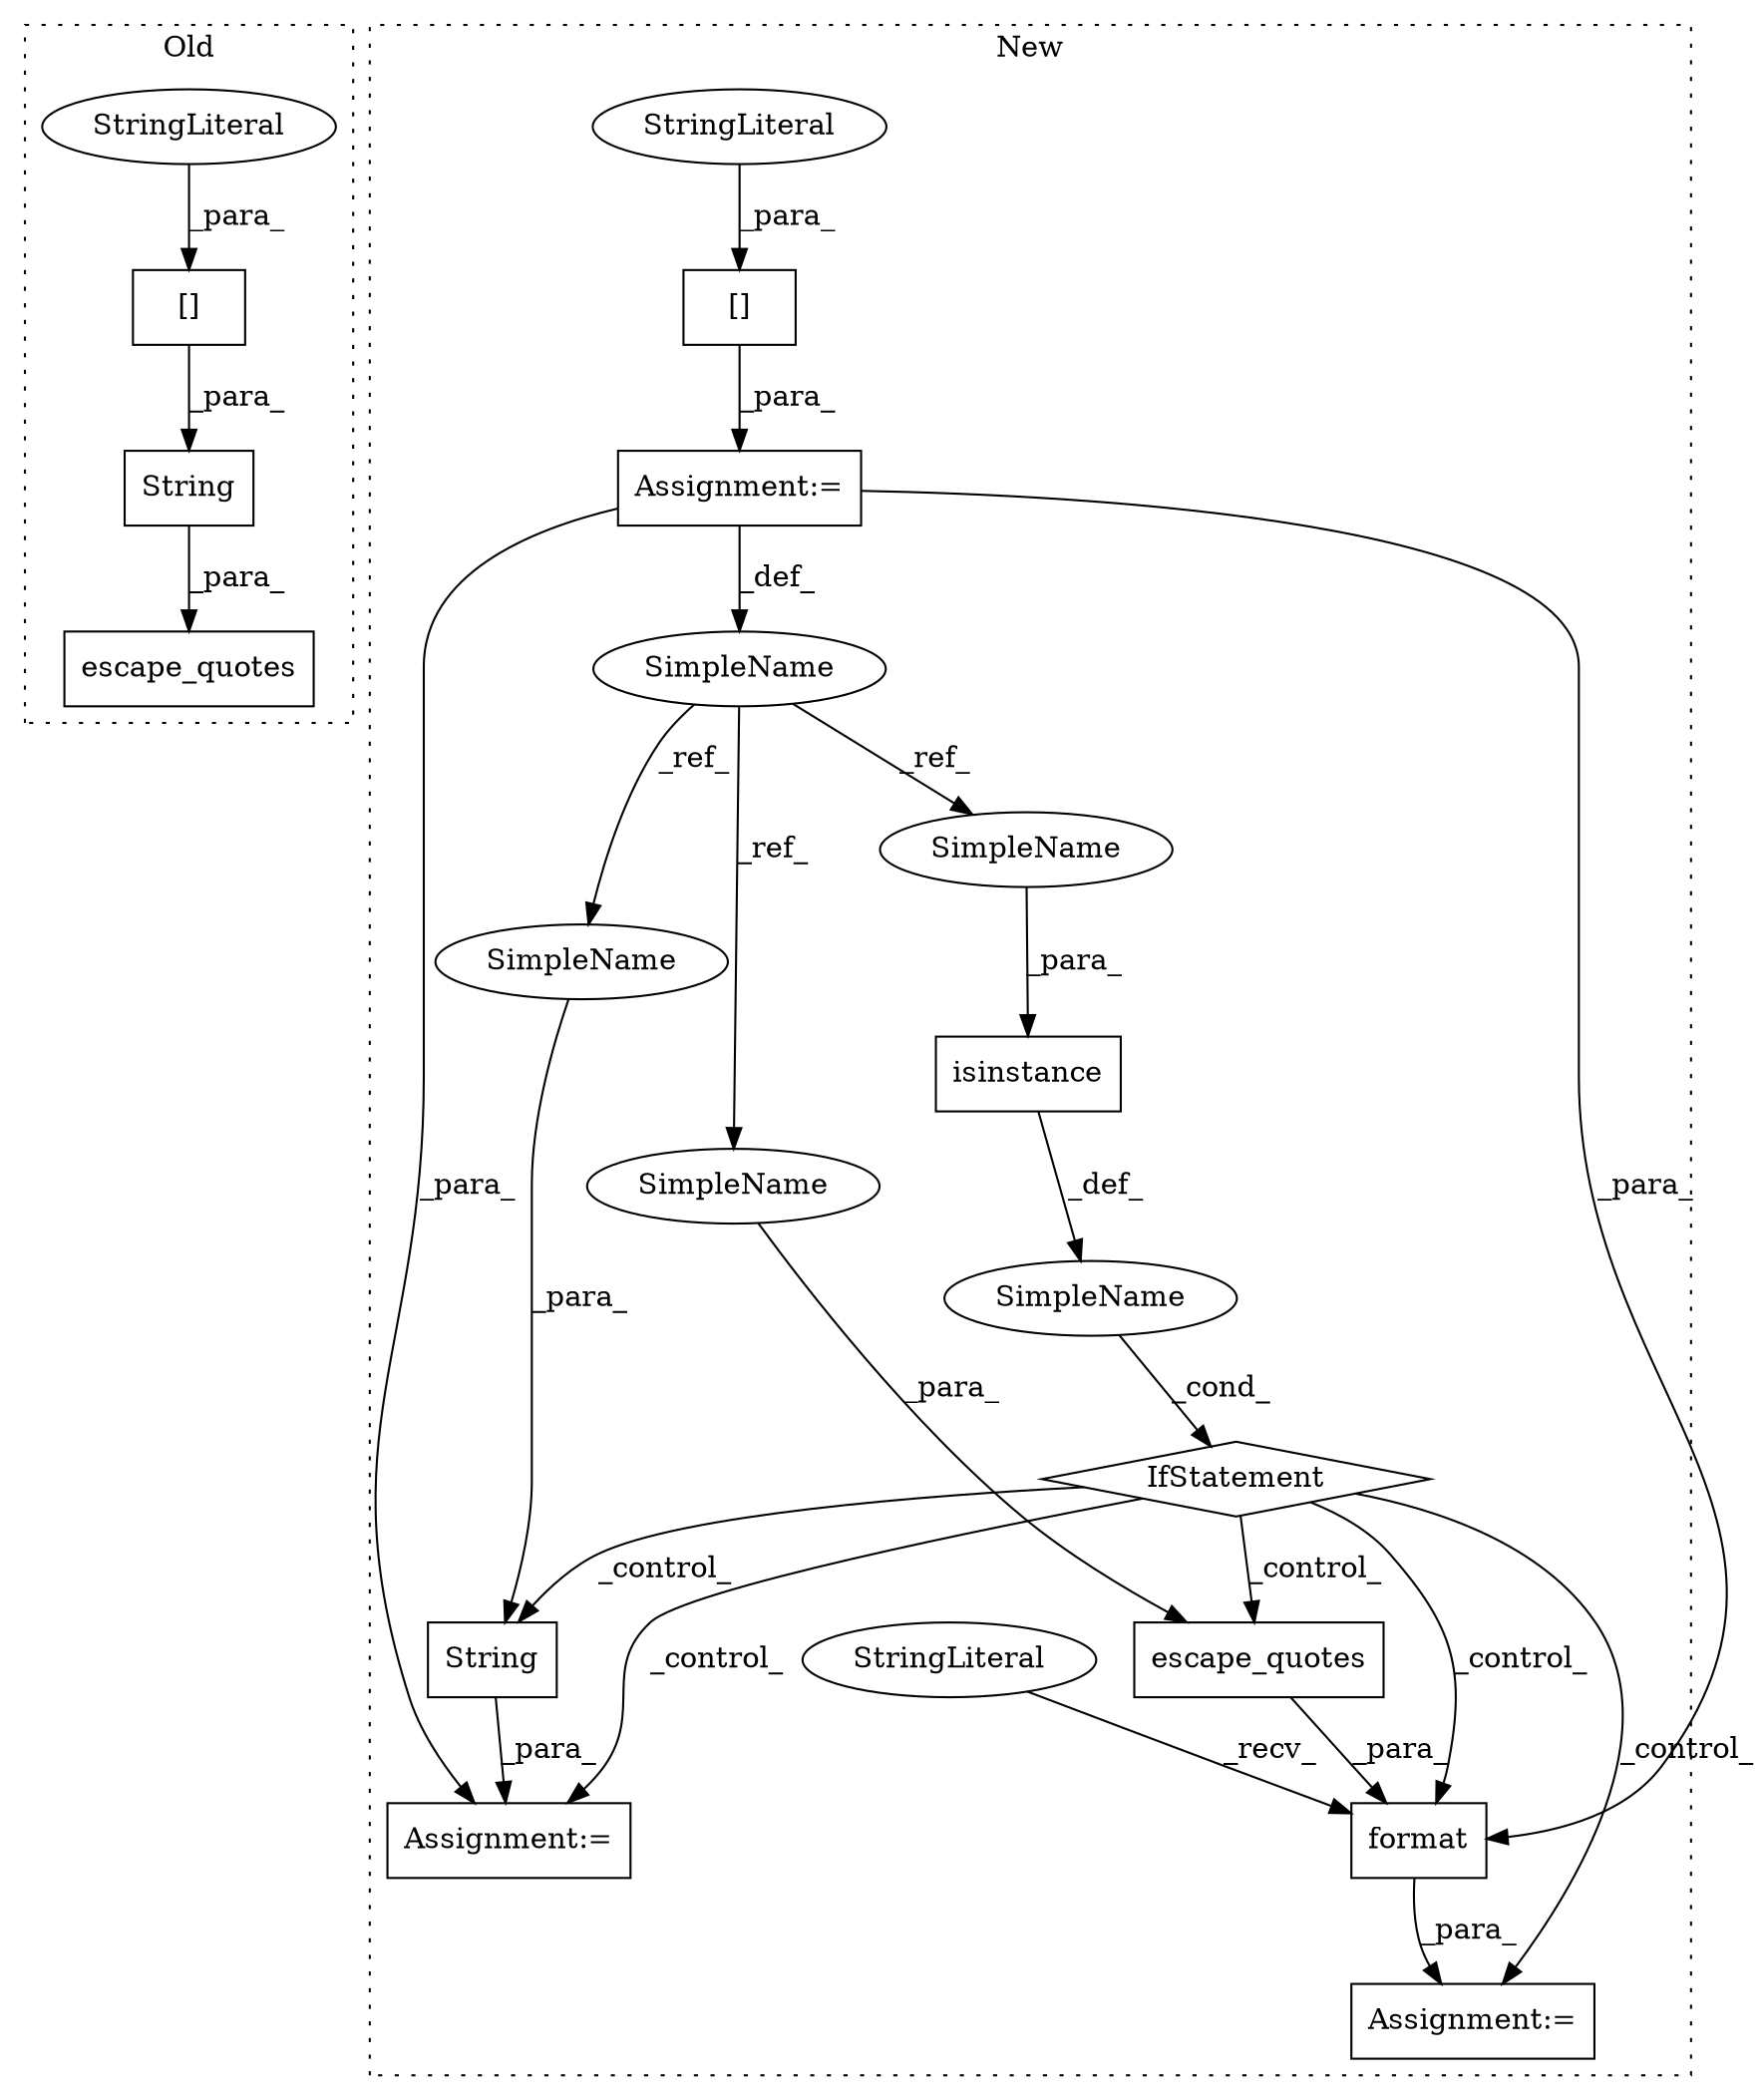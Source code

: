 digraph G {
subgraph cluster0 {
1 [label="escape_quotes" a="32" s="5557,5592" l="14,1" shape="box"];
10 [label="String" a="32" s="5571,5591" l="7,1" shape="box"];
11 [label="[]" a="2" s="5578,5590" l="5,1" shape="box"];
14 [label="StringLiteral" a="45" s="5583" l="7" shape="ellipse"];
label = "Old";
style="dotted";
}
subgraph cluster1 {
2 [label="escape_quotes" a="32" s="5759,5776" l="14,1" shape="box"];
3 [label="format" a="32" s="5752,5777" l="7,1" shape="box"];
4 [label="StringLiteral" a="45" s="5745" l="6" shape="ellipse"];
5 [label="Assignment:=" a="7" s="5744" l="1" shape="box"];
6 [label="SimpleName" a="42" s="" l="" shape="ellipse"];
7 [label="SimpleName" a="42" s="5512" l="3" shape="ellipse"];
8 [label="String" a="32" s="5664,5674" l="7,1" shape="box"];
9 [label="IfStatement" a="25" s="5544,5568" l="4,2" shape="diamond"];
12 [label="isinstance" a="32" s="5548,5567" l="11,1" shape="box"];
13 [label="Assignment:=" a="7" s="5663" l="1" shape="box"];
15 [label="Assignment:=" a="7" s="5515" l="1" shape="box"];
16 [label="[]" a="2" s="5516,5533" l="10,1" shape="box"];
17 [label="StringLiteral" a="45" s="5526" l="7" shape="ellipse"];
18 [label="SimpleName" a="42" s="5671" l="3" shape="ellipse"];
19 [label="SimpleName" a="42" s="5773" l="3" shape="ellipse"];
20 [label="SimpleName" a="42" s="5559" l="3" shape="ellipse"];
label = "New";
style="dotted";
}
2 -> 3 [label="_para_"];
3 -> 5 [label="_para_"];
4 -> 3 [label="_recv_"];
6 -> 9 [label="_cond_"];
7 -> 20 [label="_ref_"];
7 -> 18 [label="_ref_"];
7 -> 19 [label="_ref_"];
8 -> 13 [label="_para_"];
9 -> 5 [label="_control_"];
9 -> 13 [label="_control_"];
9 -> 3 [label="_control_"];
9 -> 8 [label="_control_"];
9 -> 2 [label="_control_"];
10 -> 1 [label="_para_"];
11 -> 10 [label="_para_"];
12 -> 6 [label="_def_"];
14 -> 11 [label="_para_"];
15 -> 13 [label="_para_"];
15 -> 3 [label="_para_"];
15 -> 7 [label="_def_"];
16 -> 15 [label="_para_"];
17 -> 16 [label="_para_"];
18 -> 8 [label="_para_"];
19 -> 2 [label="_para_"];
20 -> 12 [label="_para_"];
}